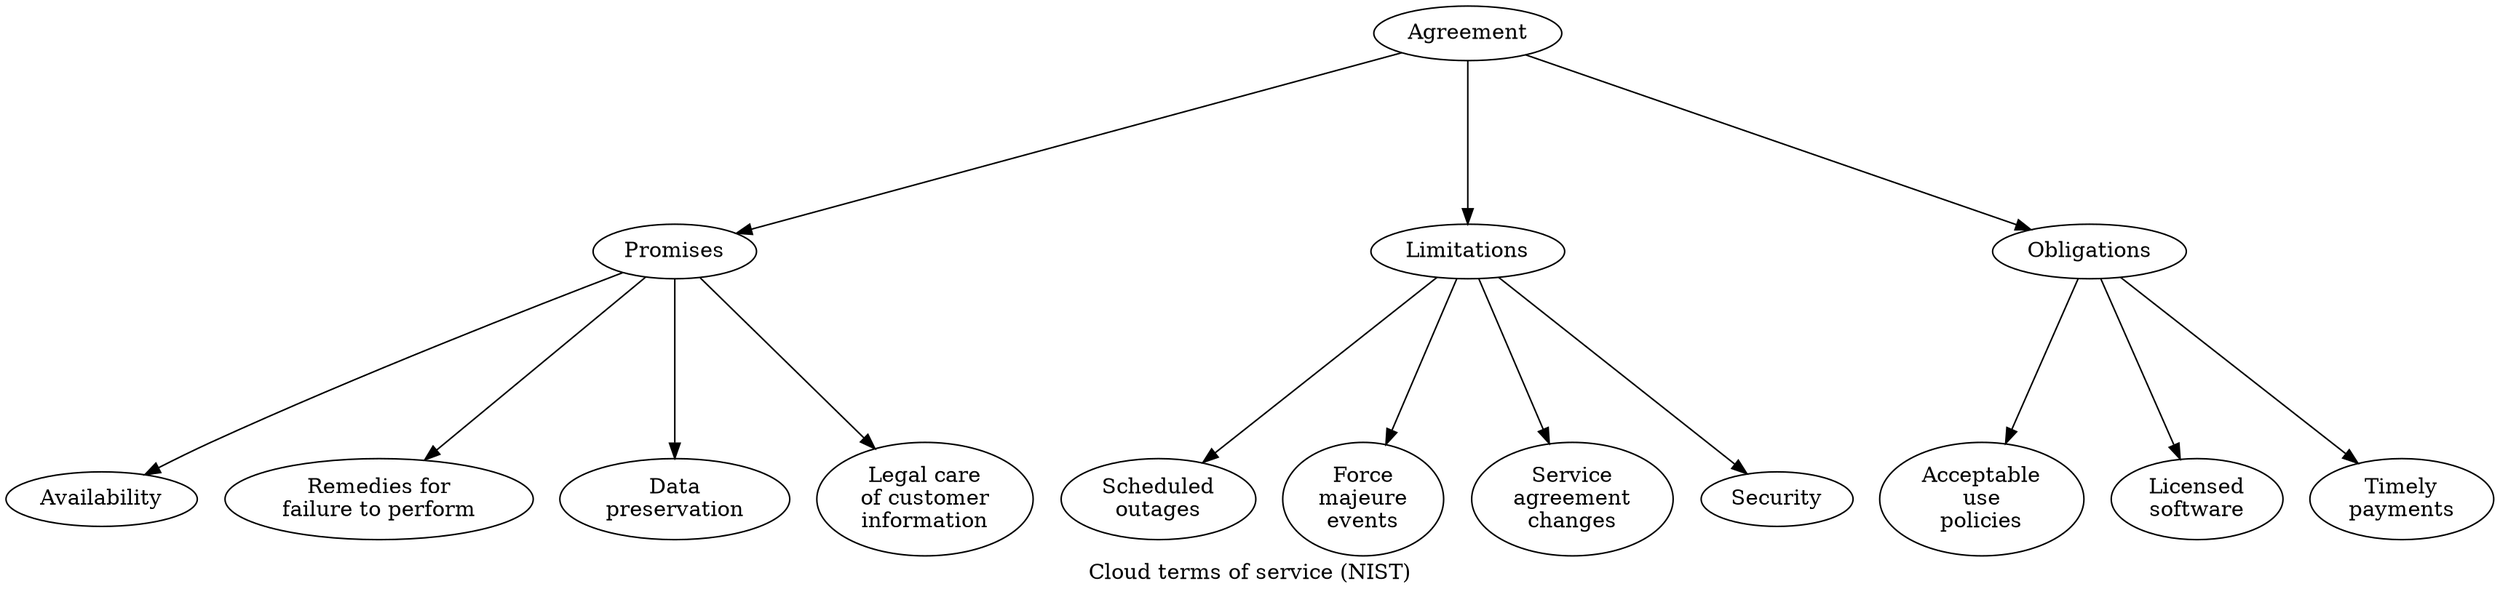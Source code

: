 digraph G {

	label="Cloud terms of service (NIST)";

	overlap=true;
	ranksep=1.5;

	agreement [label="Agreement"];

	promises [label="Promises"];
	limitations [label="Limitations"];
	obligations [label="Obligations"];

	agreement -> promises;
	agreement -> limitations;
	agreement -> obligations;

	availability [ label="Availability" ];
	remedies_for_failure_to_perform [ label="Remedies for\nfailure to perform"];
	data_preservation [ label="Data\npreservation" ];
	legal_care_of_customer_information [label="Legal care\nof customer\ninformation"];
	
	promises -> availability;
	promises -> remedies_for_failure_to_perform;
	promises -> data_preservation;
	promises -> legal_care_of_customer_information;

	scheduled_outages [label="Scheduled\noutages"];
	force_majeure_events [label="Force\nmajeure\nevents"];
	service_agreement_changes [label="Service\nagreement\nchanges"];
	security [label="Security"];

	limitations -> scheduled_outages;
	limitations -> force_majeure_events;
	limitations -> service_agreement_changes;
	limitations -> security;

	acceptable_use_policies [label="Acceptable\nuse\npolicies"];
	licensed_software [label="Licensed\nsoftware"];
	timely_payments [label="Timely\npayments"];

	obligations -> acceptable_use_policies;
	obligations -> licensed_software;
	obligations -> timely_payments;

}